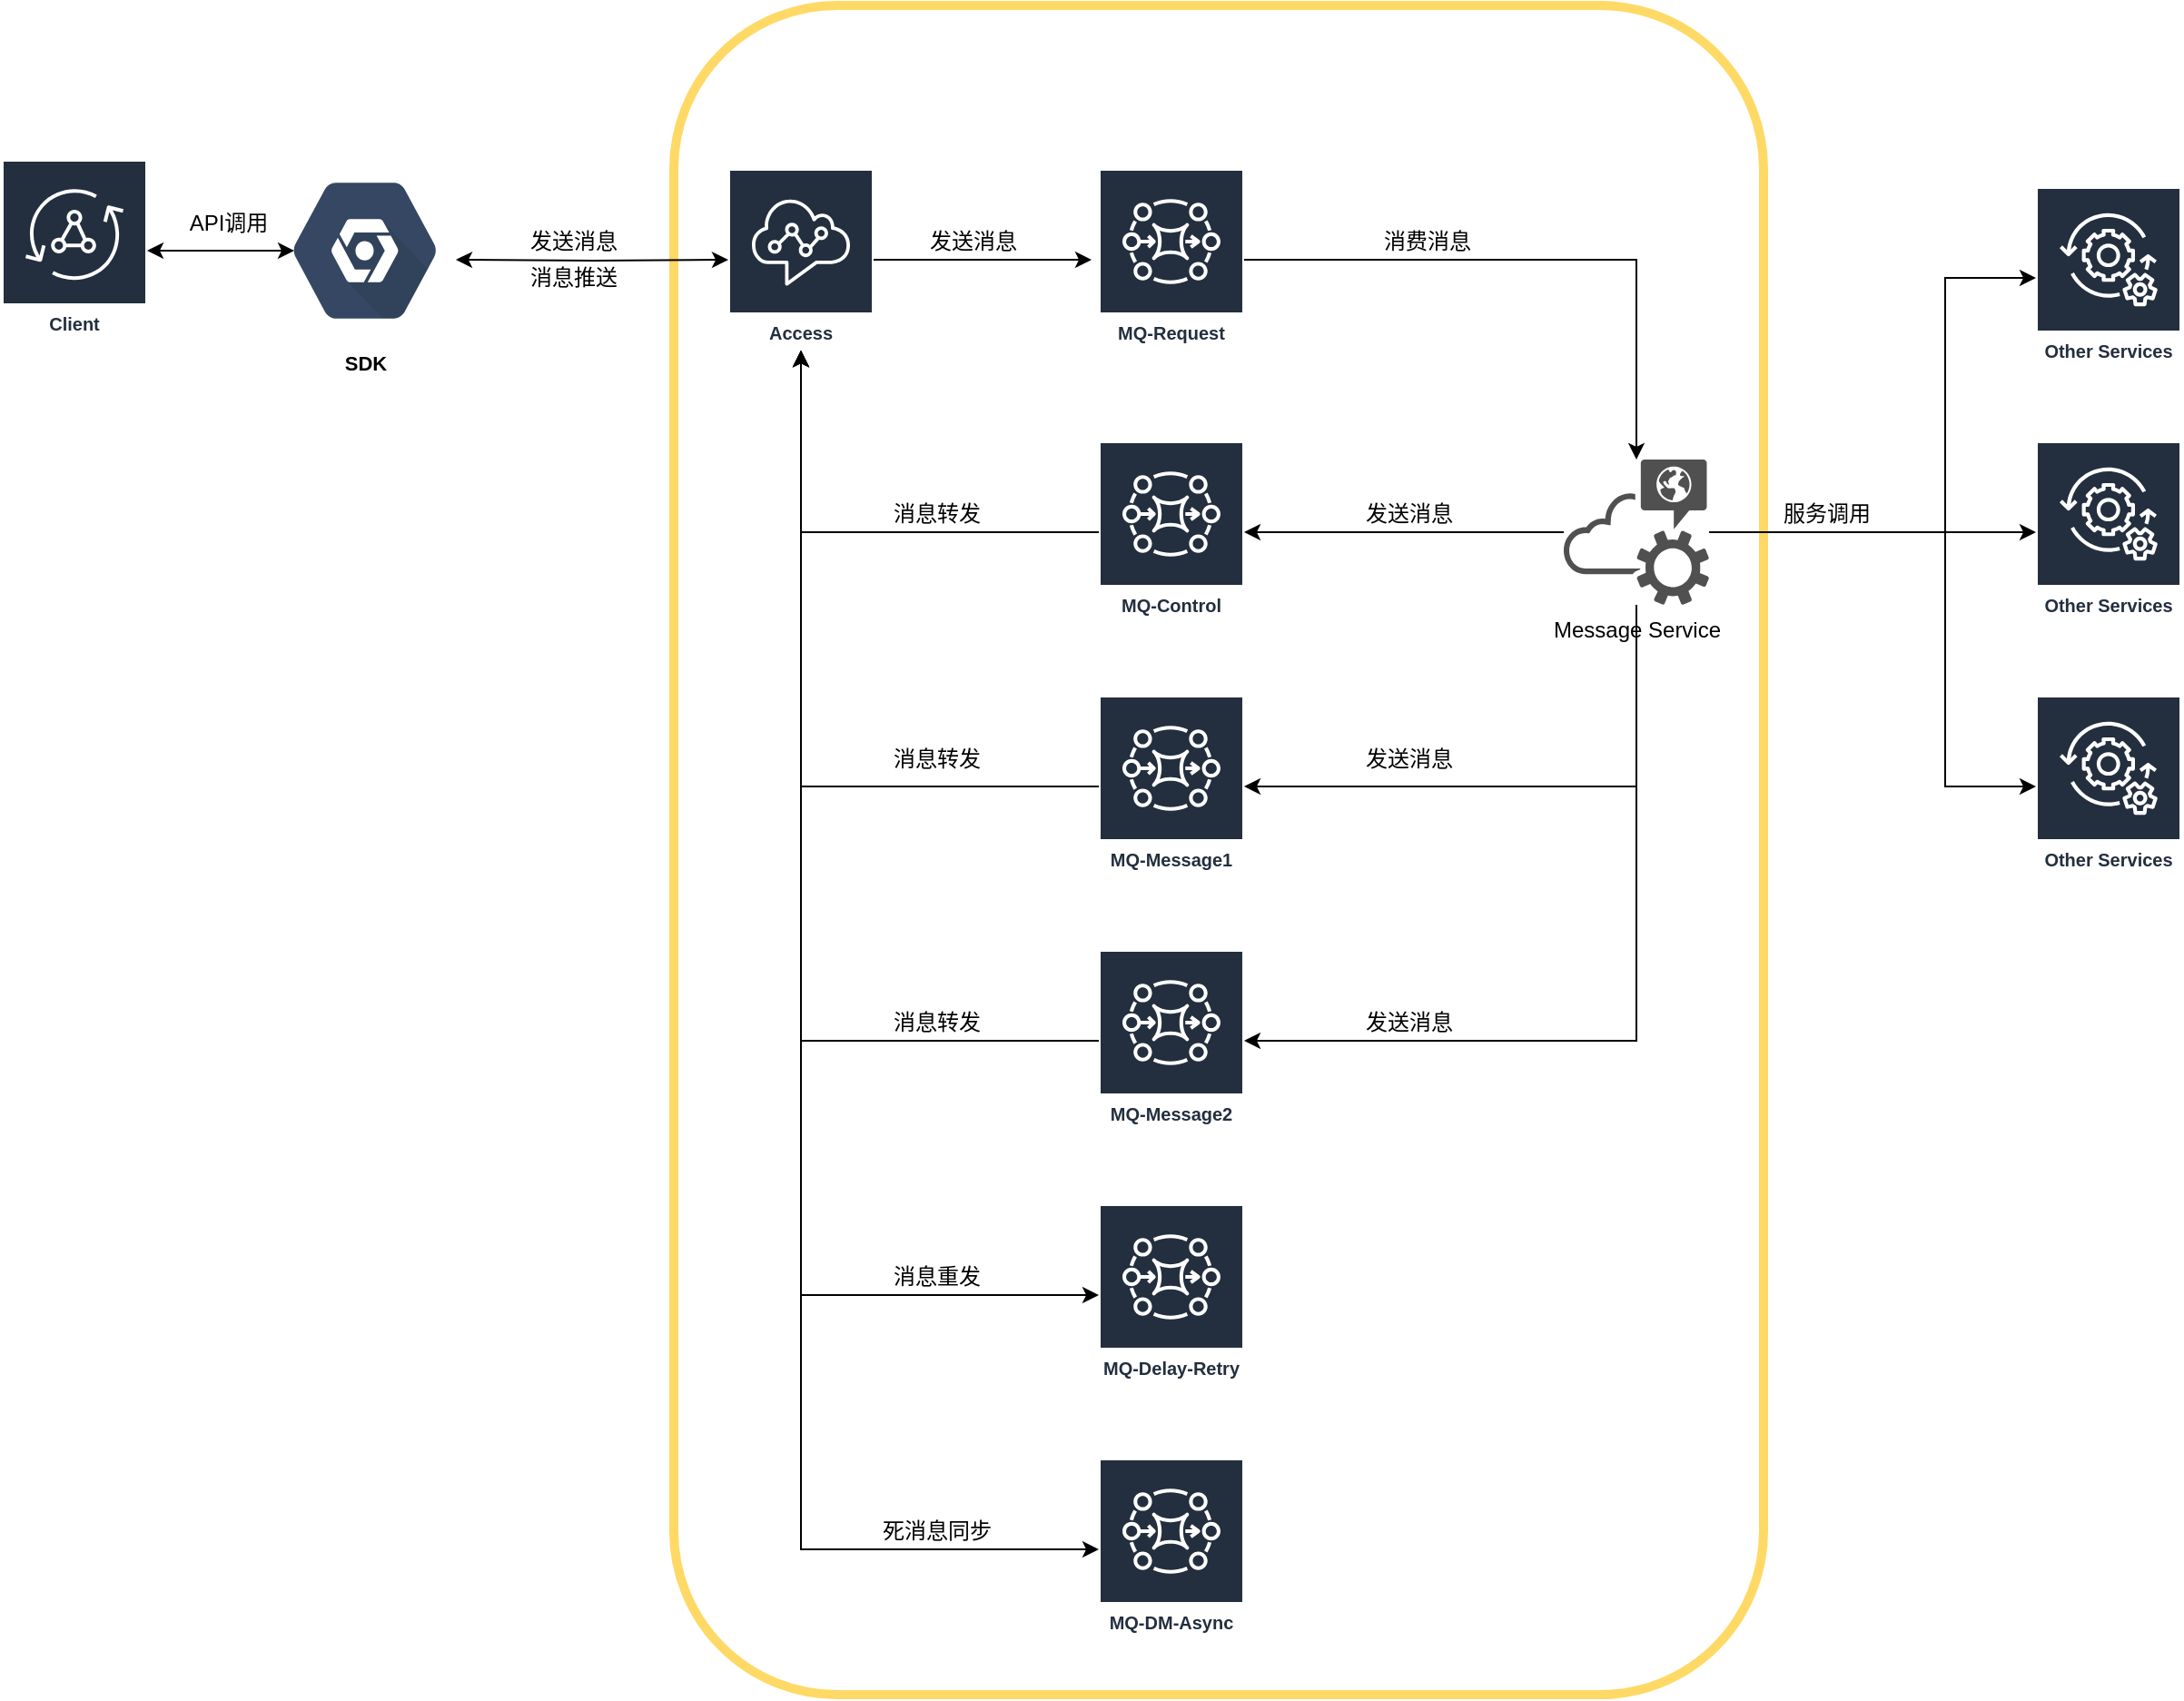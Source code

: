 <mxfile version="13.7.3" type="device"><diagram id="uuNN_TwMVCxqr1vW8bfk" name="第 1 页"><mxGraphModel dx="2889" dy="1174" grid="1" gridSize="10" guides="1" tooltips="1" connect="1" arrows="1" fold="1" page="1" pageScale="1" pageWidth="827" pageHeight="1169" math="0" shadow="0"><root><mxCell id="0"/><mxCell id="1" parent="0"/><mxCell id="RiE7-CVPTNmFl7FluoYz-76" value="" style="rounded=1;whiteSpace=wrap;html=1;fillColor=none;strokeWidth=5;strokeColor=#FFD966;" vertex="1" parent="1"><mxGeometry x="100" y="170" width="600" height="930" as="geometry"/></mxCell><mxCell id="RiE7-CVPTNmFl7FluoYz-7" style="edgeStyle=orthogonalEdgeStyle;rounded=0;orthogonalLoop=1;jettySize=auto;html=1;entryX=-0.05;entryY=0.5;entryDx=0;entryDy=0;entryPerimeter=0;" edge="1" parent="1" source="RiE7-CVPTNmFl7FluoYz-5" target="RiE7-CVPTNmFl7FluoYz-6"><mxGeometry relative="1" as="geometry"/></mxCell><mxCell id="RiE7-CVPTNmFl7FluoYz-65" style="edgeStyle=orthogonalEdgeStyle;rounded=0;orthogonalLoop=1;jettySize=auto;html=1;startArrow=classic;startFill=1;endArrow=classic;endFill=1;" edge="1" parent="1" source="RiE7-CVPTNmFl7FluoYz-5" target="RiE7-CVPTNmFl7FluoYz-64"><mxGeometry relative="1" as="geometry"><Array as="points"><mxPoint x="170" y="880"/></Array></mxGeometry></mxCell><mxCell id="RiE7-CVPTNmFl7FluoYz-5" value="Access" style="outlineConnect=0;fontColor=#232F3E;gradientColor=none;strokeColor=#ffffff;fillColor=#232F3E;dashed=0;verticalLabelPosition=middle;verticalAlign=bottom;align=center;html=1;whiteSpace=wrap;fontSize=10;fontStyle=1;spacing=3;shape=mxgraph.aws4.productIcon;prIcon=mxgraph.aws4.connect;" vertex="1" parent="1"><mxGeometry x="130" y="260" width="80" height="100" as="geometry"/></mxCell><mxCell id="RiE7-CVPTNmFl7FluoYz-37" style="edgeStyle=orthogonalEdgeStyle;rounded=0;orthogonalLoop=1;jettySize=auto;html=1;startArrow=none;startFill=0;" edge="1" parent="1" source="RiE7-CVPTNmFl7FluoYz-6" target="RiE7-CVPTNmFl7FluoYz-23"><mxGeometry relative="1" as="geometry"/></mxCell><mxCell id="RiE7-CVPTNmFl7FluoYz-6" value="MQ-Request" style="outlineConnect=0;fontColor=#232F3E;gradientColor=none;strokeColor=#ffffff;fillColor=#232F3E;dashed=0;verticalLabelPosition=middle;verticalAlign=bottom;align=center;html=1;whiteSpace=wrap;fontSize=10;fontStyle=1;spacing=3;shape=mxgraph.aws4.productIcon;prIcon=mxgraph.aws4.mq;" vertex="1" parent="1"><mxGeometry x="334" y="260" width="80" height="100" as="geometry"/></mxCell><mxCell id="RiE7-CVPTNmFl7FluoYz-13" value="发送消息" style="text;html=1;strokeColor=none;fillColor=none;align=center;verticalAlign=middle;whiteSpace=wrap;rounded=0;" vertex="1" parent="1"><mxGeometry x="240" y="290" width="50" height="20" as="geometry"/></mxCell><mxCell id="RiE7-CVPTNmFl7FluoYz-34" style="edgeStyle=orthogonalEdgeStyle;rounded=0;orthogonalLoop=1;jettySize=auto;html=1;startArrow=none;startFill=0;" edge="1" parent="1" source="RiE7-CVPTNmFl7FluoYz-17" target="RiE7-CVPTNmFl7FluoYz-5"><mxGeometry relative="1" as="geometry"/></mxCell><mxCell id="RiE7-CVPTNmFl7FluoYz-17" value="MQ-Control" style="outlineConnect=0;fontColor=#232F3E;gradientColor=none;strokeColor=#ffffff;fillColor=#232F3E;dashed=0;verticalLabelPosition=middle;verticalAlign=bottom;align=center;html=1;whiteSpace=wrap;fontSize=10;fontStyle=1;spacing=3;shape=mxgraph.aws4.productIcon;prIcon=mxgraph.aws4.mq;" vertex="1" parent="1"><mxGeometry x="334" y="410" width="80" height="100" as="geometry"/></mxCell><mxCell id="RiE7-CVPTNmFl7FluoYz-20" value="消息转发" style="text;html=1;strokeColor=none;fillColor=none;align=center;verticalAlign=middle;whiteSpace=wrap;rounded=0;" vertex="1" parent="1"><mxGeometry x="220" y="440" width="50" height="20" as="geometry"/></mxCell><mxCell id="RiE7-CVPTNmFl7FluoYz-40" style="edgeStyle=orthogonalEdgeStyle;rounded=0;orthogonalLoop=1;jettySize=auto;html=1;startArrow=none;startFill=0;" edge="1" parent="1" source="RiE7-CVPTNmFl7FluoYz-23" target="RiE7-CVPTNmFl7FluoYz-17"><mxGeometry relative="1" as="geometry"/></mxCell><mxCell id="RiE7-CVPTNmFl7FluoYz-42" style="edgeStyle=orthogonalEdgeStyle;rounded=0;orthogonalLoop=1;jettySize=auto;html=1;startArrow=none;startFill=0;" edge="1" parent="1" source="RiE7-CVPTNmFl7FluoYz-23" target="RiE7-CVPTNmFl7FluoYz-24"><mxGeometry relative="1" as="geometry"><Array as="points"><mxPoint x="630" y="600"/></Array></mxGeometry></mxCell><mxCell id="RiE7-CVPTNmFl7FluoYz-43" style="edgeStyle=orthogonalEdgeStyle;rounded=0;orthogonalLoop=1;jettySize=auto;html=1;startArrow=none;startFill=0;" edge="1" parent="1" source="RiE7-CVPTNmFl7FluoYz-23" target="RiE7-CVPTNmFl7FluoYz-25"><mxGeometry relative="1" as="geometry"><Array as="points"><mxPoint x="630" y="740"/></Array></mxGeometry></mxCell><mxCell id="RiE7-CVPTNmFl7FluoYz-60" style="edgeStyle=orthogonalEdgeStyle;rounded=0;orthogonalLoop=1;jettySize=auto;html=1;startArrow=none;startFill=0;endArrow=classic;endFill=1;" edge="1" parent="1" source="RiE7-CVPTNmFl7FluoYz-23" target="RiE7-CVPTNmFl7FluoYz-58"><mxGeometry relative="1" as="geometry"><Array as="points"><mxPoint x="800" y="460"/><mxPoint x="800" y="320"/></Array></mxGeometry></mxCell><mxCell id="RiE7-CVPTNmFl7FluoYz-62" style="edgeStyle=orthogonalEdgeStyle;rounded=0;orthogonalLoop=1;jettySize=auto;html=1;startArrow=none;startFill=0;endArrow=classic;endFill=1;" edge="1" parent="1" source="RiE7-CVPTNmFl7FluoYz-23" target="RiE7-CVPTNmFl7FluoYz-61"><mxGeometry relative="1" as="geometry"><Array as="points"><mxPoint x="800" y="460"/><mxPoint x="800" y="600"/></Array></mxGeometry></mxCell><mxCell id="RiE7-CVPTNmFl7FluoYz-23" value="Message Service" style="pointerEvents=1;shadow=0;dashed=0;html=1;strokeColor=none;fillColor=#505050;labelPosition=center;verticalLabelPosition=bottom;verticalAlign=top;outlineConnect=0;align=center;shape=mxgraph.office.communications.public_im_cloud_service;" vertex="1" parent="1"><mxGeometry x="590" y="420" width="80" height="80" as="geometry"/></mxCell><mxCell id="RiE7-CVPTNmFl7FluoYz-32" style="edgeStyle=orthogonalEdgeStyle;rounded=0;orthogonalLoop=1;jettySize=auto;html=1;startArrow=none;startFill=0;" edge="1" parent="1" source="RiE7-CVPTNmFl7FluoYz-24" target="RiE7-CVPTNmFl7FluoYz-5"><mxGeometry relative="1" as="geometry"/></mxCell><mxCell id="RiE7-CVPTNmFl7FluoYz-24" value="MQ-Message1" style="outlineConnect=0;fontColor=#232F3E;gradientColor=none;strokeColor=#ffffff;fillColor=#232F3E;dashed=0;verticalLabelPosition=middle;verticalAlign=bottom;align=center;html=1;whiteSpace=wrap;fontSize=10;fontStyle=1;spacing=3;shape=mxgraph.aws4.productIcon;prIcon=mxgraph.aws4.mq;" vertex="1" parent="1"><mxGeometry x="334" y="550" width="80" height="100" as="geometry"/></mxCell><mxCell id="RiE7-CVPTNmFl7FluoYz-30" style="edgeStyle=orthogonalEdgeStyle;rounded=0;orthogonalLoop=1;jettySize=auto;html=1;startArrow=none;startFill=0;" edge="1" parent="1" source="RiE7-CVPTNmFl7FluoYz-25" target="RiE7-CVPTNmFl7FluoYz-5"><mxGeometry relative="1" as="geometry"/></mxCell><mxCell id="RiE7-CVPTNmFl7FluoYz-25" value="MQ-Message2" style="outlineConnect=0;fontColor=#232F3E;gradientColor=none;strokeColor=#ffffff;fillColor=#232F3E;dashed=0;verticalLabelPosition=middle;verticalAlign=bottom;align=center;html=1;whiteSpace=wrap;fontSize=10;fontStyle=1;spacing=3;shape=mxgraph.aws4.productIcon;prIcon=mxgraph.aws4.mq;" vertex="1" parent="1"><mxGeometry x="334" y="690" width="80" height="100" as="geometry"/></mxCell><mxCell id="RiE7-CVPTNmFl7FluoYz-27" value="消息转发" style="text;html=1;strokeColor=none;fillColor=none;align=center;verticalAlign=middle;whiteSpace=wrap;rounded=0;" vertex="1" parent="1"><mxGeometry x="220" y="574.5" width="50" height="20" as="geometry"/></mxCell><mxCell id="RiE7-CVPTNmFl7FluoYz-31" value="消息转发" style="text;html=1;strokeColor=none;fillColor=none;align=center;verticalAlign=middle;whiteSpace=wrap;rounded=0;" vertex="1" parent="1"><mxGeometry x="220" y="720" width="50" height="20" as="geometry"/></mxCell><mxCell id="RiE7-CVPTNmFl7FluoYz-38" value="消费消息" style="text;html=1;strokeColor=none;fillColor=none;align=center;verticalAlign=middle;whiteSpace=wrap;rounded=0;" vertex="1" parent="1"><mxGeometry x="490" y="290" width="50" height="20" as="geometry"/></mxCell><mxCell id="RiE7-CVPTNmFl7FluoYz-45" value="发送消息" style="text;html=1;strokeColor=none;fillColor=none;align=center;verticalAlign=middle;whiteSpace=wrap;rounded=0;" vertex="1" parent="1"><mxGeometry x="480" y="440" width="50" height="20" as="geometry"/></mxCell><mxCell id="RiE7-CVPTNmFl7FluoYz-47" value="发送消息" style="text;html=1;strokeColor=none;fillColor=none;align=center;verticalAlign=middle;whiteSpace=wrap;rounded=0;" vertex="1" parent="1"><mxGeometry x="480" y="575" width="50" height="20" as="geometry"/></mxCell><mxCell id="RiE7-CVPTNmFl7FluoYz-48" value="发送消息" style="text;html=1;strokeColor=none;fillColor=none;align=center;verticalAlign=middle;whiteSpace=wrap;rounded=0;" vertex="1" parent="1"><mxGeometry x="480" y="720" width="50" height="20" as="geometry"/></mxCell><mxCell id="RiE7-CVPTNmFl7FluoYz-53" style="edgeStyle=orthogonalEdgeStyle;rounded=0;orthogonalLoop=1;jettySize=auto;html=1;startArrow=classic;startFill=1;" edge="1" parent="1" target="RiE7-CVPTNmFl7FluoYz-5"><mxGeometry relative="1" as="geometry"><mxPoint x="-20" y="310" as="sourcePoint"/></mxGeometry></mxCell><mxCell id="RiE7-CVPTNmFl7FluoYz-54" value="发送消息" style="text;html=1;strokeColor=none;fillColor=none;align=center;verticalAlign=middle;whiteSpace=wrap;rounded=0;" vertex="1" parent="1"><mxGeometry x="20" y="290" width="50" height="20" as="geometry"/></mxCell><mxCell id="RiE7-CVPTNmFl7FluoYz-55" value="消息推送" style="text;html=1;strokeColor=none;fillColor=none;align=center;verticalAlign=middle;whiteSpace=wrap;rounded=0;" vertex="1" parent="1"><mxGeometry x="20" y="310" width="50" height="20" as="geometry"/></mxCell><mxCell id="RiE7-CVPTNmFl7FluoYz-57" style="edgeStyle=orthogonalEdgeStyle;rounded=0;orthogonalLoop=1;jettySize=auto;html=1;startArrow=classic;startFill=1;endArrow=none;endFill=0;" edge="1" parent="1" source="RiE7-CVPTNmFl7FluoYz-56" target="RiE7-CVPTNmFl7FluoYz-23"><mxGeometry relative="1" as="geometry"/></mxCell><mxCell id="RiE7-CVPTNmFl7FluoYz-56" value="Other Services" style="outlineConnect=0;fontColor=#232F3E;gradientColor=none;strokeColor=#ffffff;fillColor=#232F3E;dashed=0;verticalLabelPosition=middle;verticalAlign=bottom;align=center;html=1;whiteSpace=wrap;fontSize=10;fontStyle=1;spacing=3;shape=mxgraph.aws4.productIcon;prIcon=mxgraph.aws4.managed_services;" vertex="1" parent="1"><mxGeometry x="850" y="410" width="80" height="100" as="geometry"/></mxCell><mxCell id="RiE7-CVPTNmFl7FluoYz-58" value="Other Services" style="outlineConnect=0;fontColor=#232F3E;gradientColor=none;strokeColor=#ffffff;fillColor=#232F3E;dashed=0;verticalLabelPosition=middle;verticalAlign=bottom;align=center;html=1;whiteSpace=wrap;fontSize=10;fontStyle=1;spacing=3;shape=mxgraph.aws4.productIcon;prIcon=mxgraph.aws4.managed_services;" vertex="1" parent="1"><mxGeometry x="850" y="270" width="80" height="100" as="geometry"/></mxCell><mxCell id="RiE7-CVPTNmFl7FluoYz-61" value="Other Services" style="outlineConnect=0;fontColor=#232F3E;gradientColor=none;strokeColor=#ffffff;fillColor=#232F3E;dashed=0;verticalLabelPosition=middle;verticalAlign=bottom;align=center;html=1;whiteSpace=wrap;fontSize=10;fontStyle=1;spacing=3;shape=mxgraph.aws4.productIcon;prIcon=mxgraph.aws4.managed_services;" vertex="1" parent="1"><mxGeometry x="850" y="550" width="80" height="100" as="geometry"/></mxCell><mxCell id="RiE7-CVPTNmFl7FluoYz-63" value="服务调用" style="text;html=1;strokeColor=none;fillColor=none;align=center;verticalAlign=middle;whiteSpace=wrap;rounded=0;" vertex="1" parent="1"><mxGeometry x="710" y="440" width="50" height="20" as="geometry"/></mxCell><mxCell id="RiE7-CVPTNmFl7FluoYz-64" value="MQ-Delay-Retry" style="outlineConnect=0;fontColor=#232F3E;gradientColor=none;strokeColor=#ffffff;fillColor=#232F3E;dashed=0;verticalLabelPosition=middle;verticalAlign=bottom;align=center;html=1;whiteSpace=wrap;fontSize=10;fontStyle=1;spacing=3;shape=mxgraph.aws4.productIcon;prIcon=mxgraph.aws4.mq;" vertex="1" parent="1"><mxGeometry x="334" y="830" width="80" height="100" as="geometry"/></mxCell><mxCell id="RiE7-CVPTNmFl7FluoYz-66" value="消息重发" style="text;html=1;strokeColor=none;fillColor=none;align=center;verticalAlign=middle;whiteSpace=wrap;rounded=0;" vertex="1" parent="1"><mxGeometry x="220" y="860" width="50" height="20" as="geometry"/></mxCell><mxCell id="RiE7-CVPTNmFl7FluoYz-73" style="edgeStyle=orthogonalEdgeStyle;rounded=0;orthogonalLoop=1;jettySize=auto;html=1;startArrow=classic;startFill=1;endArrow=classic;endFill=1;" edge="1" parent="1" source="RiE7-CVPTNmFl7FluoYz-72" target="RiE7-CVPTNmFl7FluoYz-5"><mxGeometry relative="1" as="geometry"/></mxCell><mxCell id="RiE7-CVPTNmFl7FluoYz-72" value="MQ-DM-Async" style="outlineConnect=0;fontColor=#232F3E;gradientColor=none;strokeColor=#ffffff;fillColor=#232F3E;dashed=0;verticalLabelPosition=middle;verticalAlign=bottom;align=center;html=1;whiteSpace=wrap;fontSize=10;fontStyle=1;spacing=3;shape=mxgraph.aws4.productIcon;prIcon=mxgraph.aws4.mq;" vertex="1" parent="1"><mxGeometry x="334" y="970" width="80" height="100" as="geometry"/></mxCell><mxCell id="RiE7-CVPTNmFl7FluoYz-74" value="死消息同步" style="text;html=1;strokeColor=none;fillColor=none;align=center;verticalAlign=middle;whiteSpace=wrap;rounded=0;" vertex="1" parent="1"><mxGeometry x="200" y="1000" width="90" height="20" as="geometry"/></mxCell><mxCell id="RiE7-CVPTNmFl7FluoYz-77" value="Client" style="outlineConnect=0;fontColor=#232F3E;gradientColor=none;strokeColor=#ffffff;fillColor=#232F3E;dashed=0;verticalLabelPosition=middle;verticalAlign=bottom;align=center;html=1;whiteSpace=wrap;fontSize=10;fontStyle=1;spacing=3;shape=mxgraph.aws4.productIcon;prIcon=mxgraph.aws4.appsync;" vertex="1" parent="1"><mxGeometry x="-270" y="255" width="80" height="100" as="geometry"/></mxCell><mxCell id="RiE7-CVPTNmFl7FluoYz-80" style="edgeStyle=orthogonalEdgeStyle;rounded=0;orthogonalLoop=1;jettySize=auto;html=1;startArrow=classic;startFill=1;endArrow=classic;endFill=1;exitX=0.175;exitY=0.5;exitDx=0;exitDy=0;exitPerimeter=0;" edge="1" parent="1" source="RiE7-CVPTNmFl7FluoYz-78" target="RiE7-CVPTNmFl7FluoYz-77"><mxGeometry relative="1" as="geometry"/></mxCell><mxCell id="RiE7-CVPTNmFl7FluoYz-78" value="&lt;font color=&quot;#000000&quot;&gt;SDK&lt;/font&gt;" style="html=1;strokeColor=none;verticalAlign=top;labelPosition=center;verticalLabelPosition=bottom;align=center;spacingTop=-6;fontSize=11;fontStyle=1;fontColor=#999999;shape=mxgraph.gcp2.hexIcon;prIcon=placeholder;fillColor=#354762;" vertex="1" parent="1"><mxGeometry x="-130" y="250" width="120" height="110" as="geometry"/></mxCell><mxCell id="RiE7-CVPTNmFl7FluoYz-81" value="API调用" style="text;html=1;strokeColor=none;fillColor=none;align=center;verticalAlign=middle;whiteSpace=wrap;rounded=0;" vertex="1" parent="1"><mxGeometry x="-170" y="280" width="50" height="20" as="geometry"/></mxCell></root></mxGraphModel></diagram></mxfile>